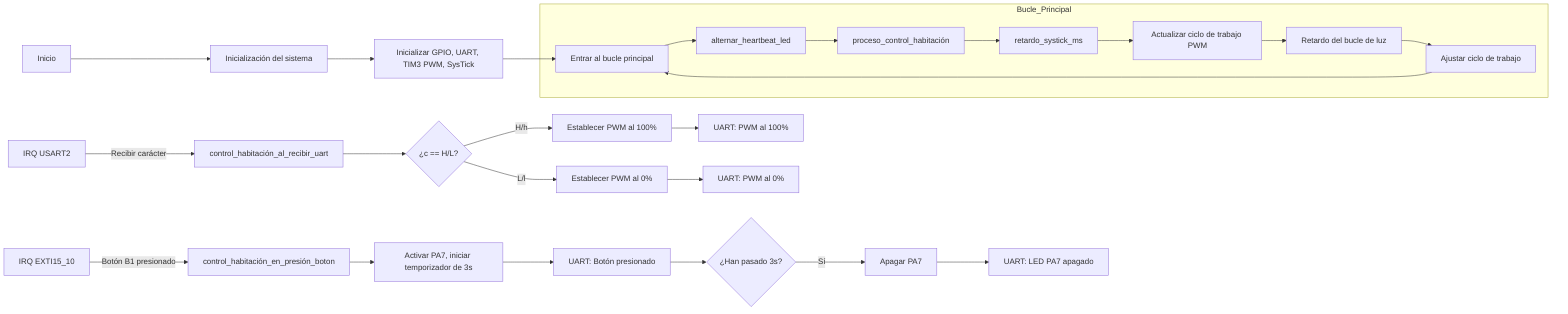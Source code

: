 flowchart LR
    A[Inicio] --> B[Inicialización del sistema]
    B --> B1[Inicializar GPIO, UART, TIM3 PWM, SysTick]
    B1 --> C[Entrar al bucle principal]

    subgraph Bucle_Principal
      C --> C1[alternar_heartbeat_led]
      C1 --> C2[proceso_control_habitación]
      C2 --> C3[retardo_systick_ms]
      C3 --> C4[Actualizar ciclo de trabajo PWM]
      C4 --> C5[Retardo del bucle de luz]
      C5 --> C6[Ajustar ciclo de trabajo]
      C6 --> C
    end

    %% Eventos asíncronos
    %% Interrupción por botón
    EXTI[IRQ EXTI15_10] -->|Botón B1 presionado| D[control_habitación_en_presión_boton]
    D --> E[Activar PA7, iniciar temporizador de 3s]
    E --> F[UART: Botón presionado]
    F --> G{¿Han pasado 3s?}
    G -->|Sí| H[Apagar PA7]
    H --> I[UART: LED PA7 apagado]

    %% Interrupción UART RX
    USART[IRQ USART2] -->|Recibir carácter| J[control_habitación_al_recibir_uart]
    J --> K{¿c == H/L?}
    K -->|H/h| L[Establecer PWM al 100%]
    K -->|L/l| M[Establecer PWM al 0%]
    L --> N[UART: PWM al 100%]
    M --> O[UART: PWM al 0%]